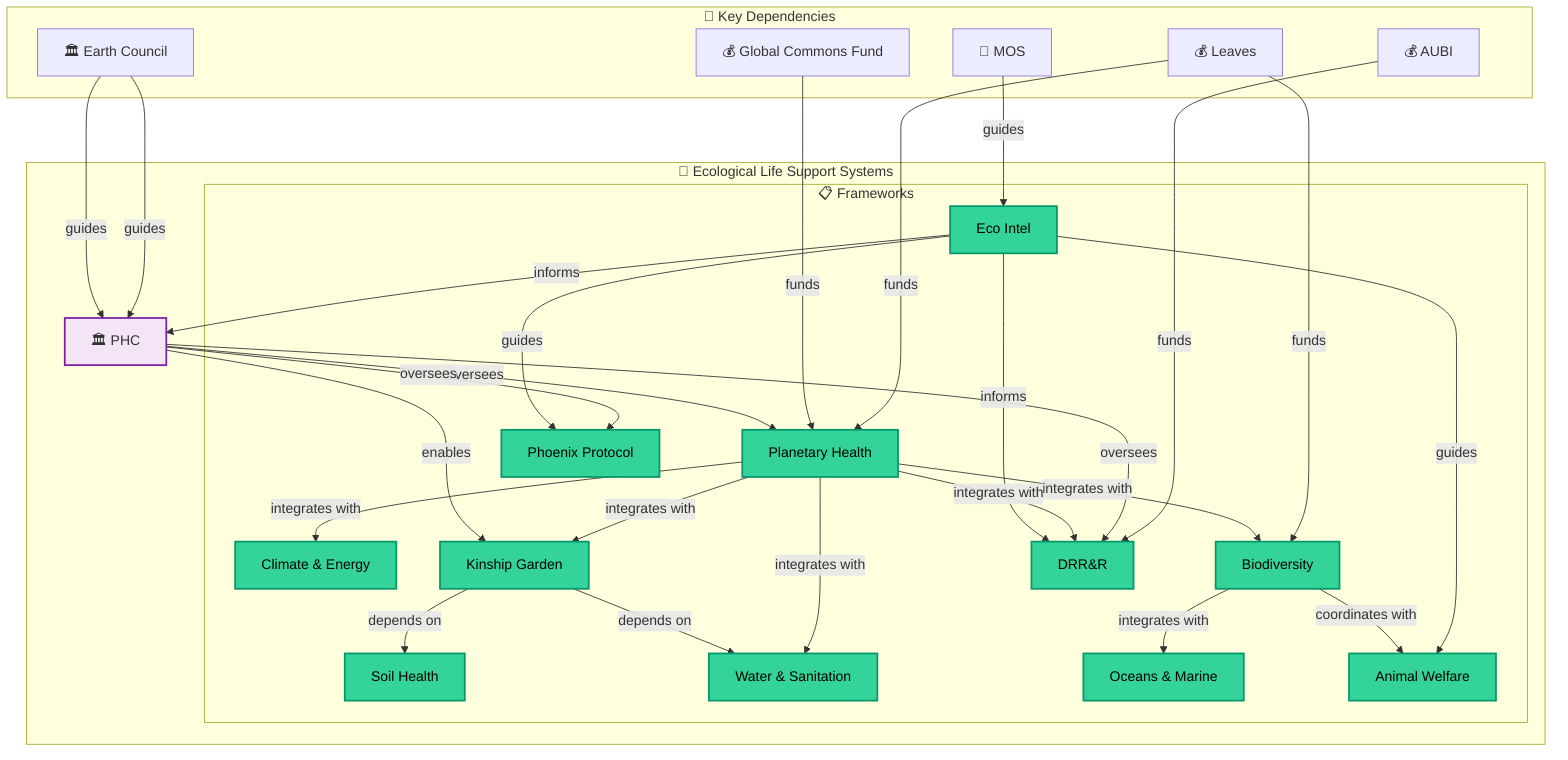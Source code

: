 graph TD
    %% Ecological Life Support Systems Cluster Map
    %% Generated from GGF Master Schema
    
    subgraph EXT["🔗 Key Dependencies"]
        direction LR
        mechanism_leaves["💰 Leaves"]
        framework_aubi["💰 AUBI"]
        council_earth["🏛️ Earth Council"]
        framework_mos["🦋 MOS"]
        mechanism_gcf["💰 Global Commons Fund"]
    end

    subgraph MAIN["🎯 Ecological Life Support Systems"]
        direction TB
        subgraph FRAMEWORK["📋 Frameworks"]
            framework_planetary_health["Planetary Health"]
            framework_eco_intel["Eco Intel"]
            framework_climate_energy["Climate & Energy"]
            framework_food["Kinship Garden"]
            framework_soil_health["Soil Health"]
            framework_water_sanitation["Water & Sanitation"]
            framework_biodiversity["Biodiversity"]
            framework_oceans_marine["Oceans & Marine"]
            framework_animal_welfare["Animal Welfare"]
            framework_phoenix_protocol["Phoenix Protocol"]
            framework_drr["DRR&R"]
        end
        council_phc["🏛️ PHC"]
        council_phc["🏛️ PHC"]
    end

    %% External dependencies
    mechanism_leaves -->|"funds"| framework_biodiversity
    mechanism_leaves -->|"funds"| framework_planetary_health
    framework_aubi -->|"funds"| framework_drr
    council_earth -->|"guides"| council_phc
    framework_mos -->|"guides"| framework_eco_intel
    mechanism_gcf -->|"funds"| framework_planetary_health
    council_earth -->|"guides"| council_phc

    %% Internal cluster relationships
    council_phc -->|"oversees"| framework_planetary_health
    council_phc -->|"oversees"| framework_drr
    council_phc -->|"oversees"| framework_phoenix_protocol
    framework_eco_intel -->|"informs"| council_phc
    framework_planetary_health -->|"integrates with"| framework_food
    framework_planetary_health -->|"integrates with"| framework_water_sanitation
    framework_planetary_health -->|"integrates with"| framework_biodiversity
    framework_planetary_health -->|"integrates with"| framework_climate_energy
    framework_planetary_health -->|"integrates with"| framework_drr
    framework_eco_intel -->|"guides"| framework_animal_welfare
    framework_eco_intel -->|"guides"| framework_phoenix_protocol
    framework_eco_intel -->|"informs"| framework_drr
    framework_food -->|"depends on"| framework_soil_health
    framework_food -->|"depends on"| framework_water_sanitation
    framework_biodiversity -->|"integrates with"| framework_oceans_marine
    framework_biodiversity -->|"coordinates with"| framework_animal_welfare
    council_phc -->|"enables"| framework_food

    %% Entity type styling (with tier colors for frameworks)
    classDef framework fill:#e3f2fd,stroke:#1976d2,stroke-width:2px
    classDef council fill:#f3e5f5,stroke:#7b1fa2,stroke-width:2px
    classDef institution fill:#e8f5e8,stroke:#388e3c,stroke-width:2px
    classDef mechanism fill:#fff3e0,stroke:#f57c00,stroke-width:2px
    classDef external fill:#fafafa,stroke:#666,stroke-width:1px,stroke-dasharray: 5 5
    
    %% Tier-based colors for frameworks (matching website CSS)
    classDef tier0 fill:#fbbf24,stroke:#d97706,stroke-width:3px,color:#000
    classDef tier1 fill:#60a5fa,stroke:#2563eb,stroke-width:2px,color:#000
    classDef tier2 fill:#34d399,stroke:#059669,stroke-width:2px,color:#000
    classDef tier3 fill:#a78bfa,stroke:#7c3aed,stroke-width:2px,color:#000
    classDef tier4 fill:#f472b6,stroke:#db2777,stroke-width:2px,color:#000
    class framework_planetary_health,framework_eco_intel,framework_climate_energy,framework_food,framework_soil_health,framework_water_sanitation,framework_biodiversity,framework_oceans_marine,framework_animal_welfare,framework_phoenix_protocol,framework_drr tier2
    class council_phc,council_phc council